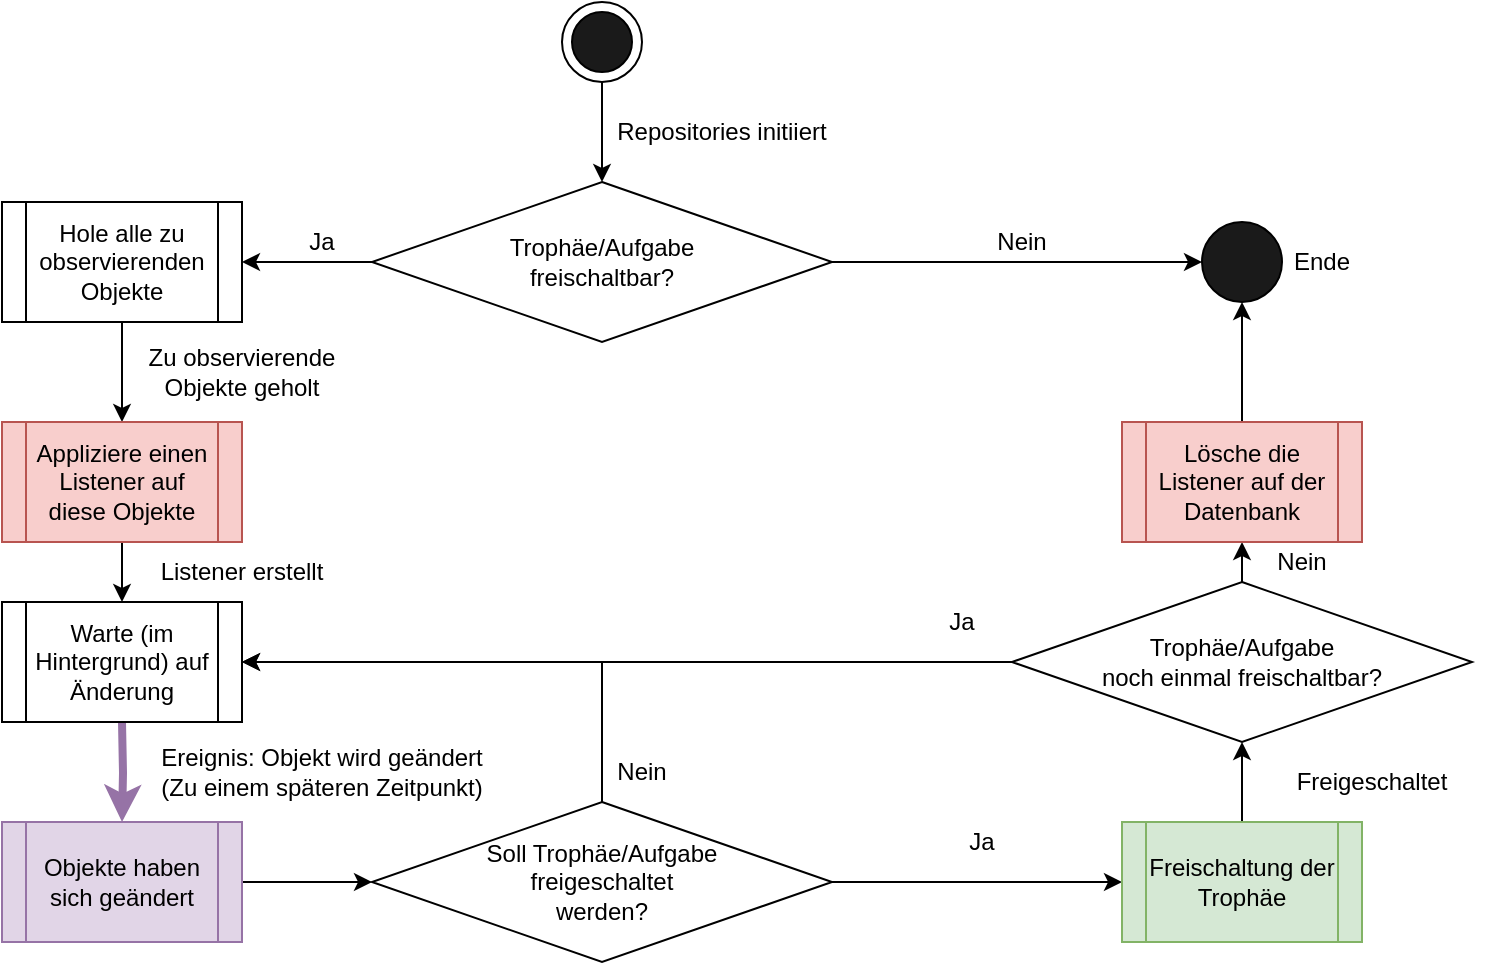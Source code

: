 <mxfile version="13.3.1" type="device"><diagram id="tdUUdOq8rxLhjxCtCReT" name="Page-1"><mxGraphModel dx="946" dy="680" grid="1" gridSize="10" guides="1" tooltips="1" connect="1" arrows="1" fold="1" page="1" pageScale="1" pageWidth="1000" pageHeight="1000" math="0" shadow="0"><root><mxCell id="0"/><mxCell id="1" parent="0"/><mxCell id="1s-Spv9Ne4y8N0VVT13y-4" style="edgeStyle=orthogonalEdgeStyle;rounded=0;orthogonalLoop=1;jettySize=auto;html=1;exitX=0.5;exitY=1;exitDx=0;exitDy=0;entryX=0.5;entryY=0;entryDx=0;entryDy=0;" parent="1" source="1s-Spv9Ne4y8N0VVT13y-1" target="1s-Spv9Ne4y8N0VVT13y-3" edge="1"><mxGeometry relative="1" as="geometry"/></mxCell><mxCell id="1s-Spv9Ne4y8N0VVT13y-1" value="" style="ellipse;whiteSpace=wrap;html=1;aspect=fixed;" parent="1" vertex="1"><mxGeometry x="440" y="80" width="40" height="40" as="geometry"/></mxCell><mxCell id="1s-Spv9Ne4y8N0VVT13y-2" value="" style="ellipse;whiteSpace=wrap;html=1;aspect=fixed;fillColor=#1A1A1A;" parent="1" vertex="1"><mxGeometry x="445" y="85" width="30" height="30" as="geometry"/></mxCell><mxCell id="1s-Spv9Ne4y8N0VVT13y-7" style="edgeStyle=orthogonalEdgeStyle;rounded=0;orthogonalLoop=1;jettySize=auto;html=1;entryX=0;entryY=0.5;entryDx=0;entryDy=0;" parent="1" source="1s-Spv9Ne4y8N0VVT13y-3" target="1s-Spv9Ne4y8N0VVT13y-6" edge="1"><mxGeometry relative="1" as="geometry"/></mxCell><mxCell id="1s-Spv9Ne4y8N0VVT13y-10" style="edgeStyle=orthogonalEdgeStyle;rounded=0;orthogonalLoop=1;jettySize=auto;html=1;entryX=1;entryY=0.5;entryDx=0;entryDy=0;" parent="1" source="1s-Spv9Ne4y8N0VVT13y-3" target="1s-Spv9Ne4y8N0VVT13y-9" edge="1"><mxGeometry relative="1" as="geometry"/></mxCell><mxCell id="1s-Spv9Ne4y8N0VVT13y-3" value="Trophäe/Aufgabe&lt;br&gt;freischaltbar?" style="rhombus;whiteSpace=wrap;html=1;fillColor=#FFFFFF;" parent="1" vertex="1"><mxGeometry x="345" y="170" width="230" height="80" as="geometry"/></mxCell><mxCell id="1s-Spv9Ne4y8N0VVT13y-5" value="Repositories initiiert" style="text;html=1;strokeColor=none;fillColor=none;align=center;verticalAlign=middle;whiteSpace=wrap;rounded=0;" parent="1" vertex="1"><mxGeometry x="465" y="130" width="110" height="30" as="geometry"/></mxCell><mxCell id="1s-Spv9Ne4y8N0VVT13y-6" value="" style="ellipse;whiteSpace=wrap;html=1;aspect=fixed;fillColor=#1A1A1A;" parent="1" vertex="1"><mxGeometry x="760" y="190" width="40" height="40" as="geometry"/></mxCell><mxCell id="1s-Spv9Ne4y8N0VVT13y-8" value="Nein" style="text;html=1;strokeColor=none;fillColor=none;align=center;verticalAlign=middle;whiteSpace=wrap;rounded=0;" parent="1" vertex="1"><mxGeometry x="650" y="190" width="40" height="20" as="geometry"/></mxCell><mxCell id="1s-Spv9Ne4y8N0VVT13y-14" style="edgeStyle=orthogonalEdgeStyle;rounded=0;orthogonalLoop=1;jettySize=auto;html=1;entryX=0.5;entryY=0;entryDx=0;entryDy=0;startArrow=none;startFill=0;" parent="1" source="1s-Spv9Ne4y8N0VVT13y-9" target="1s-Spv9Ne4y8N0VVT13y-13" edge="1"><mxGeometry relative="1" as="geometry"/></mxCell><mxCell id="1s-Spv9Ne4y8N0VVT13y-9" value="Hole alle zu observierenden Objekte" style="shape=process;whiteSpace=wrap;html=1;backgroundOutline=1;" parent="1" vertex="1"><mxGeometry x="160" y="180" width="120" height="60" as="geometry"/></mxCell><mxCell id="1s-Spv9Ne4y8N0VVT13y-16" style="edgeStyle=orthogonalEdgeStyle;rounded=0;orthogonalLoop=1;jettySize=auto;html=1;entryX=0.5;entryY=0;entryDx=0;entryDy=0;startArrow=none;startFill=0;strokeWidth=4;fillColor=#e1d5e7;strokeColor=#9673a6;" parent="1" target="1s-Spv9Ne4y8N0VVT13y-15" edge="1"><mxGeometry relative="1" as="geometry"><mxPoint x="220" y="440" as="sourcePoint"/></mxGeometry></mxCell><mxCell id="1s-Spv9Ne4y8N0VVT13y-32" style="edgeStyle=orthogonalEdgeStyle;rounded=0;orthogonalLoop=1;jettySize=auto;html=1;entryX=0.5;entryY=0;entryDx=0;entryDy=0;startArrow=none;startFill=0;strokeWidth=1;" parent="1" source="1s-Spv9Ne4y8N0VVT13y-13" target="1s-Spv9Ne4y8N0VVT13y-31" edge="1"><mxGeometry relative="1" as="geometry"/></mxCell><mxCell id="1s-Spv9Ne4y8N0VVT13y-13" value="Appliziere einen Listener auf diese Objekte" style="shape=process;whiteSpace=wrap;html=1;backgroundOutline=1;fillColor=#f8cecc;strokeColor=#b85450;" parent="1" vertex="1"><mxGeometry x="160" y="290" width="120" height="60" as="geometry"/></mxCell><mxCell id="1s-Spv9Ne4y8N0VVT13y-25" style="edgeStyle=orthogonalEdgeStyle;rounded=0;orthogonalLoop=1;jettySize=auto;html=1;entryX=0;entryY=0.5;entryDx=0;entryDy=0;startArrow=none;startFill=0;strokeWidth=1;" parent="1" source="1s-Spv9Ne4y8N0VVT13y-15" target="1s-Spv9Ne4y8N0VVT13y-24" edge="1"><mxGeometry relative="1" as="geometry"/></mxCell><mxCell id="1s-Spv9Ne4y8N0VVT13y-15" value="Objekte haben sich geändert" style="shape=process;whiteSpace=wrap;html=1;backgroundOutline=1;fillColor=#e1d5e7;strokeColor=#9673a6;" parent="1" vertex="1"><mxGeometry x="160" y="490" width="120" height="60" as="geometry"/></mxCell><mxCell id="1s-Spv9Ne4y8N0VVT13y-17" value="Ereignis: Objekt wird geändert&lt;br&gt;(Zu einem späteren Zeitpunkt)" style="text;html=1;strokeColor=none;fillColor=none;align=center;verticalAlign=middle;whiteSpace=wrap;rounded=0;" parent="1" vertex="1"><mxGeometry x="230" y="460" width="180" height="10" as="geometry"/></mxCell><mxCell id="1s-Spv9Ne4y8N0VVT13y-21" value="Ende" style="text;html=1;strokeColor=none;fillColor=none;align=center;verticalAlign=middle;whiteSpace=wrap;rounded=0;" parent="1" vertex="1"><mxGeometry x="800" y="200" width="40" height="20" as="geometry"/></mxCell><mxCell id="1s-Spv9Ne4y8N0VVT13y-27" style="edgeStyle=orthogonalEdgeStyle;rounded=0;orthogonalLoop=1;jettySize=auto;html=1;entryX=0;entryY=0.5;entryDx=0;entryDy=0;startArrow=none;startFill=0;strokeWidth=1;" parent="1" source="1s-Spv9Ne4y8N0VVT13y-24" target="1s-Spv9Ne4y8N0VVT13y-26" edge="1"><mxGeometry relative="1" as="geometry"/></mxCell><mxCell id="1s-Spv9Ne4y8N0VVT13y-33" style="edgeStyle=orthogonalEdgeStyle;rounded=0;orthogonalLoop=1;jettySize=auto;html=1;entryX=1;entryY=0.5;entryDx=0;entryDy=0;startArrow=none;startFill=0;strokeWidth=1;" parent="1" source="1s-Spv9Ne4y8N0VVT13y-24" target="1s-Spv9Ne4y8N0VVT13y-31" edge="1"><mxGeometry relative="1" as="geometry"><Array as="points"><mxPoint x="460" y="410"/></Array></mxGeometry></mxCell><mxCell id="1s-Spv9Ne4y8N0VVT13y-24" value="Soll Trophäe/Aufgabe &lt;br&gt;freigeschaltet&lt;br&gt;werden?" style="rhombus;whiteSpace=wrap;html=1;fillColor=#FFFFFF;" parent="1" vertex="1"><mxGeometry x="345" y="480" width="230" height="80" as="geometry"/></mxCell><mxCell id="1s-Spv9Ne4y8N0VVT13y-38" style="edgeStyle=orthogonalEdgeStyle;rounded=0;orthogonalLoop=1;jettySize=auto;html=1;entryX=0.5;entryY=1;entryDx=0;entryDy=0;startArrow=none;startFill=0;strokeWidth=1;" parent="1" source="1s-Spv9Ne4y8N0VVT13y-26" target="1s-Spv9Ne4y8N0VVT13y-35" edge="1"><mxGeometry relative="1" as="geometry"/></mxCell><mxCell id="1s-Spv9Ne4y8N0VVT13y-26" value="Freischaltung der Trophäe" style="shape=process;whiteSpace=wrap;html=1;backgroundOutline=1;fillColor=#d5e8d4;strokeColor=#82b366;" parent="1" vertex="1"><mxGeometry x="720" y="490" width="120" height="60" as="geometry"/></mxCell><mxCell id="1s-Spv9Ne4y8N0VVT13y-28" value="Ja" style="text;html=1;strokeColor=none;fillColor=none;align=center;verticalAlign=middle;whiteSpace=wrap;rounded=0;" parent="1" vertex="1"><mxGeometry x="630" y="490" width="40" height="20" as="geometry"/></mxCell><mxCell id="1s-Spv9Ne4y8N0VVT13y-31" value="Warte (im Hintergrund) auf Änderung" style="shape=process;whiteSpace=wrap;html=1;backgroundOutline=1;fillColor=#FFFFFF;" parent="1" vertex="1"><mxGeometry x="160" y="380" width="120" height="60" as="geometry"/></mxCell><mxCell id="1s-Spv9Ne4y8N0VVT13y-34" value="Nein" style="text;html=1;strokeColor=none;fillColor=none;align=center;verticalAlign=middle;whiteSpace=wrap;rounded=0;" parent="1" vertex="1"><mxGeometry x="460" y="455" width="40" height="20" as="geometry"/></mxCell><mxCell id="1s-Spv9Ne4y8N0VVT13y-39" style="edgeStyle=orthogonalEdgeStyle;rounded=0;orthogonalLoop=1;jettySize=auto;html=1;exitX=0.5;exitY=0;exitDx=0;exitDy=0;entryX=0.5;entryY=1;entryDx=0;entryDy=0;startArrow=none;startFill=0;strokeWidth=1;" parent="1" source="1s-Spv9Ne4y8N0VVT13y-35" target="1s-Spv9Ne4y8N0VVT13y-37" edge="1"><mxGeometry relative="1" as="geometry"/></mxCell><mxCell id="1s-Spv9Ne4y8N0VVT13y-40" style="edgeStyle=orthogonalEdgeStyle;rounded=0;orthogonalLoop=1;jettySize=auto;html=1;entryX=1;entryY=0.5;entryDx=0;entryDy=0;startArrow=none;startFill=0;strokeWidth=1;" parent="1" source="1s-Spv9Ne4y8N0VVT13y-35" target="1s-Spv9Ne4y8N0VVT13y-31" edge="1"><mxGeometry relative="1" as="geometry"/></mxCell><mxCell id="1s-Spv9Ne4y8N0VVT13y-35" value="Trophäe/Aufgabe&lt;br&gt;noch einmal freischaltbar?" style="rhombus;whiteSpace=wrap;html=1;fillColor=#FFFFFF;" parent="1" vertex="1"><mxGeometry x="665" y="370" width="230" height="80" as="geometry"/></mxCell><mxCell id="1s-Spv9Ne4y8N0VVT13y-36" value="Ja" style="text;html=1;strokeColor=none;fillColor=none;align=center;verticalAlign=middle;whiteSpace=wrap;rounded=0;" parent="1" vertex="1"><mxGeometry x="300" y="190" width="40" height="20" as="geometry"/></mxCell><mxCell id="1s-Spv9Ne4y8N0VVT13y-43" style="edgeStyle=orthogonalEdgeStyle;rounded=0;orthogonalLoop=1;jettySize=auto;html=1;entryX=0.5;entryY=1;entryDx=0;entryDy=0;startArrow=none;startFill=0;strokeWidth=1;" parent="1" source="1s-Spv9Ne4y8N0VVT13y-37" target="1s-Spv9Ne4y8N0VVT13y-6" edge="1"><mxGeometry relative="1" as="geometry"/></mxCell><mxCell id="1s-Spv9Ne4y8N0VVT13y-37" value="Lösche die Listener auf der Datenbank" style="shape=process;whiteSpace=wrap;html=1;backgroundOutline=1;fillColor=#f8cecc;strokeColor=#b85450;" parent="1" vertex="1"><mxGeometry x="720" y="290" width="120" height="60" as="geometry"/></mxCell><mxCell id="1s-Spv9Ne4y8N0VVT13y-41" value="Ja" style="text;html=1;strokeColor=none;fillColor=none;align=center;verticalAlign=middle;whiteSpace=wrap;rounded=0;" parent="1" vertex="1"><mxGeometry x="620" y="380" width="40" height="20" as="geometry"/></mxCell><mxCell id="1s-Spv9Ne4y8N0VVT13y-42" value="Nein" style="text;html=1;strokeColor=none;fillColor=none;align=center;verticalAlign=middle;whiteSpace=wrap;rounded=0;" parent="1" vertex="1"><mxGeometry x="790" y="350" width="40" height="20" as="geometry"/></mxCell><mxCell id="1s-Spv9Ne4y8N0VVT13y-44" value="Listener erstellt" style="text;html=1;strokeColor=none;fillColor=none;align=center;verticalAlign=middle;whiteSpace=wrap;rounded=0;" parent="1" vertex="1"><mxGeometry x="215" y="360" width="130" height="10" as="geometry"/></mxCell><mxCell id="1s-Spv9Ne4y8N0VVT13y-45" value="Zu observierende Objekte geholt" style="text;html=1;strokeColor=none;fillColor=none;align=center;verticalAlign=middle;whiteSpace=wrap;rounded=0;" parent="1" vertex="1"><mxGeometry x="215" y="260" width="130" height="10" as="geometry"/></mxCell><mxCell id="1s-Spv9Ne4y8N0VVT13y-46" value="Freigeschaltet" style="text;html=1;strokeColor=none;fillColor=none;align=center;verticalAlign=middle;whiteSpace=wrap;rounded=0;" parent="1" vertex="1"><mxGeometry x="780" y="465" width="130" height="10" as="geometry"/></mxCell></root></mxGraphModel></diagram></mxfile>